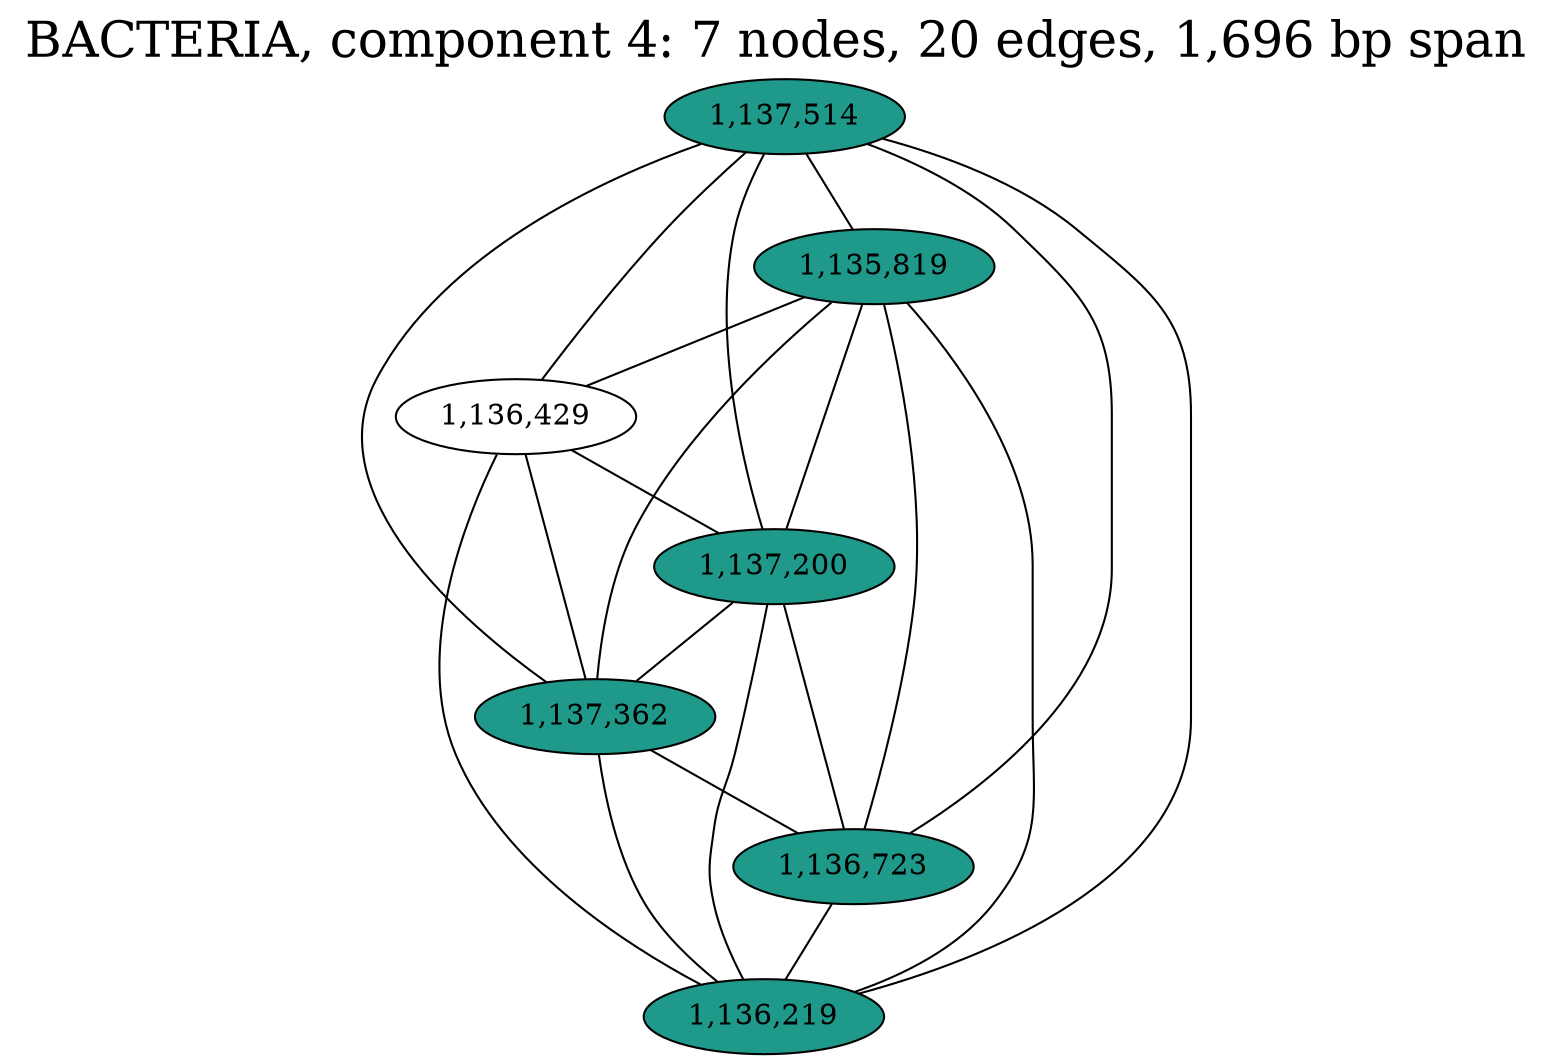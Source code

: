 graph BACTERIA_cc4 {
	overlap="prism50";
	outputorder="edgesfirst";
	node [style="filled"];
	label="BACTERIA, component 4: 7 nodes, 20 edges, 1,696 bp span";
	labelloc="t";
	fontsize=24;
	"1,137,514" [fillcolor="#1f9a8a", fontcolor="#000000"];
	"1,135,819" [fillcolor="#1f9a8a", fontcolor="#000000"];
	"1,136,429" [fillcolor="#ffffff", fontcolor="#000000"];
	"1,137,200" [fillcolor="#1f9a8a", fontcolor="#000000"];
	"1,137,362" [fillcolor="#1f9a8a", fontcolor="#000000"];
	"1,136,723" [fillcolor="#1f9a8a", fontcolor="#000000"];
	"1,136,219" [fillcolor="#1f9a8a", fontcolor="#000000"];
	"1,137,514" -- "1,135,819";
	"1,137,514" -- "1,136,219";
	"1,137,514" -- "1,136,429";
	"1,137,514" -- "1,136,723";
	"1,137,514" -- "1,137,200";
	"1,137,514" -- "1,137,362";
	"1,135,819" -- "1,136,219";
	"1,135,819" -- "1,136,429";
	"1,135,819" -- "1,136,723";
	"1,135,819" -- "1,137,200";
	"1,135,819" -- "1,137,362";
	"1,136,429" -- "1,136,219";
	"1,136,429" -- "1,137,200";
	"1,136,429" -- "1,137,362";
	"1,137,200" -- "1,136,219";
	"1,137,200" -- "1,136,723";
	"1,137,200" -- "1,137,362";
	"1,137,362" -- "1,136,219";
	"1,137,362" -- "1,136,723";
	"1,136,723" -- "1,136,219";
}